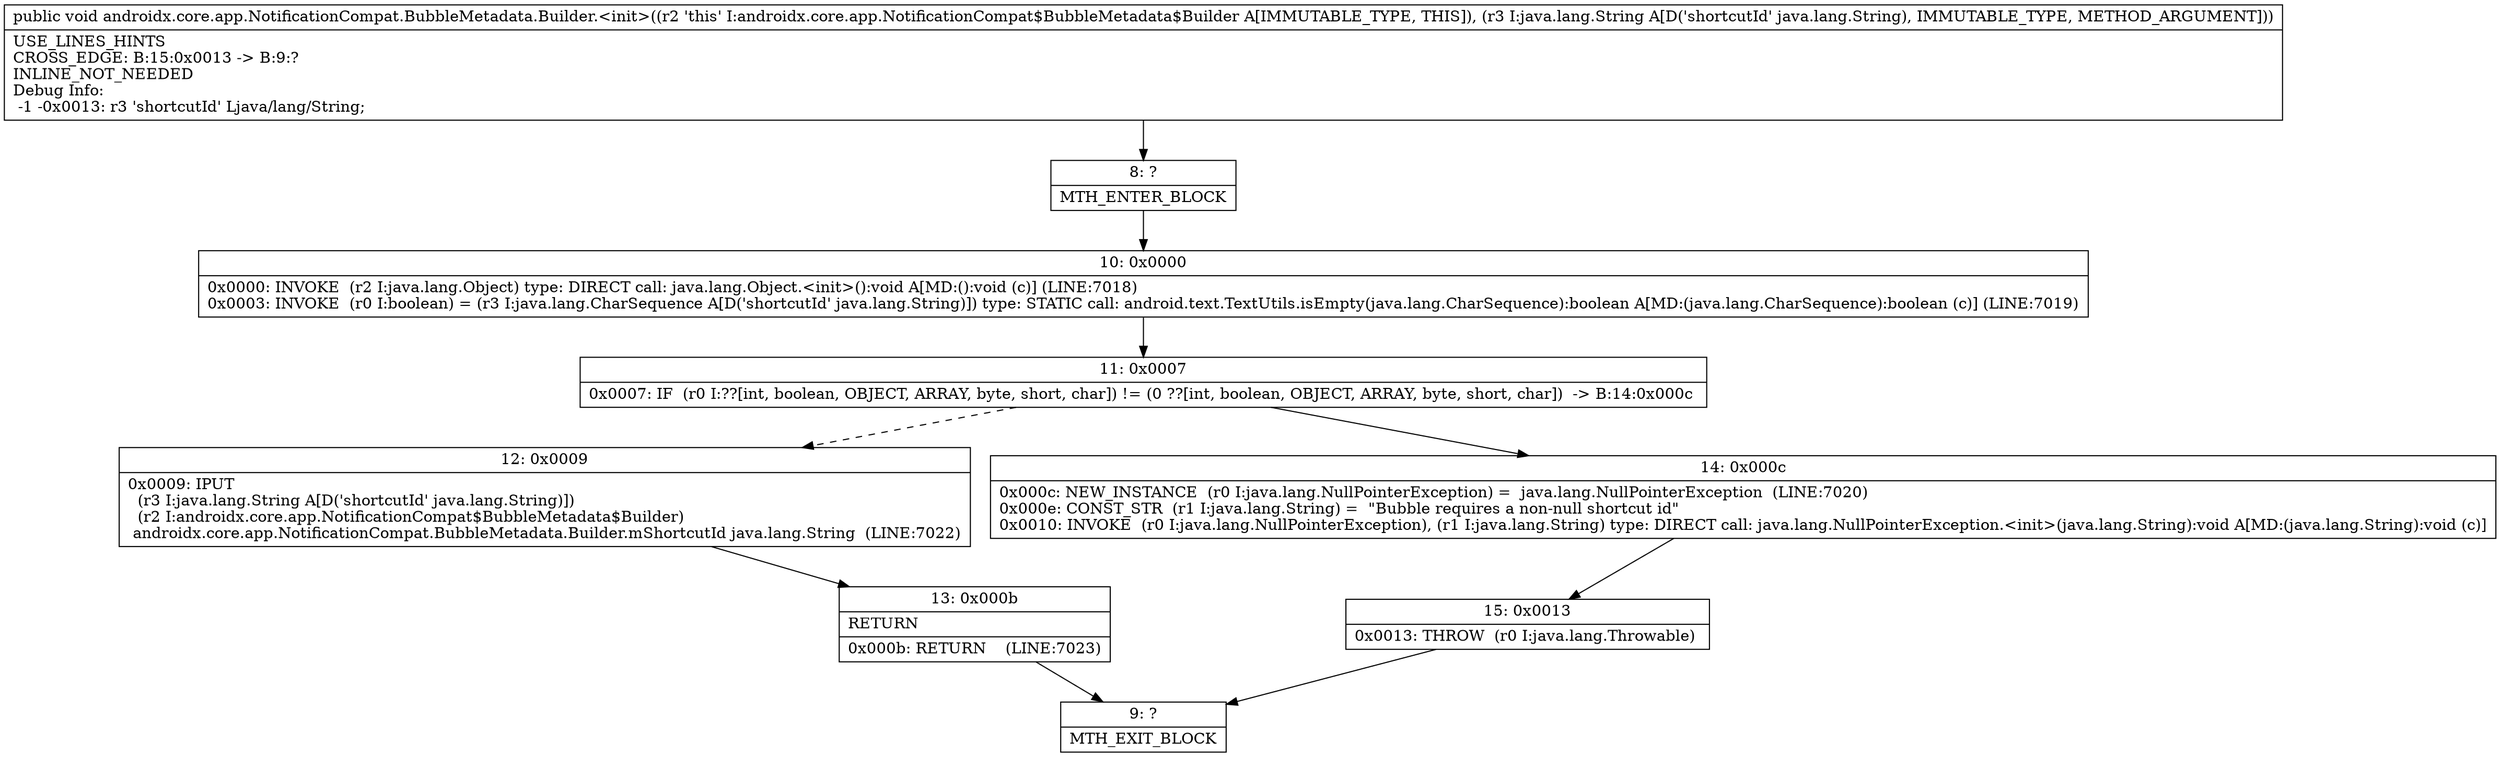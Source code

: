 digraph "CFG forandroidx.core.app.NotificationCompat.BubbleMetadata.Builder.\<init\>(Ljava\/lang\/String;)V" {
Node_8 [shape=record,label="{8\:\ ?|MTH_ENTER_BLOCK\l}"];
Node_10 [shape=record,label="{10\:\ 0x0000|0x0000: INVOKE  (r2 I:java.lang.Object) type: DIRECT call: java.lang.Object.\<init\>():void A[MD:():void (c)] (LINE:7018)\l0x0003: INVOKE  (r0 I:boolean) = (r3 I:java.lang.CharSequence A[D('shortcutId' java.lang.String)]) type: STATIC call: android.text.TextUtils.isEmpty(java.lang.CharSequence):boolean A[MD:(java.lang.CharSequence):boolean (c)] (LINE:7019)\l}"];
Node_11 [shape=record,label="{11\:\ 0x0007|0x0007: IF  (r0 I:??[int, boolean, OBJECT, ARRAY, byte, short, char]) != (0 ??[int, boolean, OBJECT, ARRAY, byte, short, char])  \-\> B:14:0x000c \l}"];
Node_12 [shape=record,label="{12\:\ 0x0009|0x0009: IPUT  \l  (r3 I:java.lang.String A[D('shortcutId' java.lang.String)])\l  (r2 I:androidx.core.app.NotificationCompat$BubbleMetadata$Builder)\l androidx.core.app.NotificationCompat.BubbleMetadata.Builder.mShortcutId java.lang.String  (LINE:7022)\l}"];
Node_13 [shape=record,label="{13\:\ 0x000b|RETURN\l|0x000b: RETURN    (LINE:7023)\l}"];
Node_9 [shape=record,label="{9\:\ ?|MTH_EXIT_BLOCK\l}"];
Node_14 [shape=record,label="{14\:\ 0x000c|0x000c: NEW_INSTANCE  (r0 I:java.lang.NullPointerException) =  java.lang.NullPointerException  (LINE:7020)\l0x000e: CONST_STR  (r1 I:java.lang.String) =  \"Bubble requires a non\-null shortcut id\" \l0x0010: INVOKE  (r0 I:java.lang.NullPointerException), (r1 I:java.lang.String) type: DIRECT call: java.lang.NullPointerException.\<init\>(java.lang.String):void A[MD:(java.lang.String):void (c)]\l}"];
Node_15 [shape=record,label="{15\:\ 0x0013|0x0013: THROW  (r0 I:java.lang.Throwable) \l}"];
MethodNode[shape=record,label="{public void androidx.core.app.NotificationCompat.BubbleMetadata.Builder.\<init\>((r2 'this' I:androidx.core.app.NotificationCompat$BubbleMetadata$Builder A[IMMUTABLE_TYPE, THIS]), (r3 I:java.lang.String A[D('shortcutId' java.lang.String), IMMUTABLE_TYPE, METHOD_ARGUMENT]))  | USE_LINES_HINTS\lCROSS_EDGE: B:15:0x0013 \-\> B:9:?\lINLINE_NOT_NEEDED\lDebug Info:\l  \-1 \-0x0013: r3 'shortcutId' Ljava\/lang\/String;\l}"];
MethodNode -> Node_8;Node_8 -> Node_10;
Node_10 -> Node_11;
Node_11 -> Node_12[style=dashed];
Node_11 -> Node_14;
Node_12 -> Node_13;
Node_13 -> Node_9;
Node_14 -> Node_15;
Node_15 -> Node_9;
}


